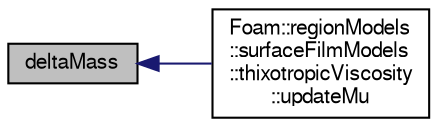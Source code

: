 digraph "deltaMass"
{
  bgcolor="transparent";
  edge [fontname="FreeSans",fontsize="10",labelfontname="FreeSans",labelfontsize="10"];
  node [fontname="FreeSans",fontsize="10",shape=record];
  rankdir="LR";
  Node1 [label="deltaMass",height=0.2,width=0.4,color="black", fillcolor="grey75", style="filled" fontcolor="black"];
  Node1 -> Node2 [dir="back",color="midnightblue",fontsize="10",style="solid",fontname="FreeSans"];
  Node2 [label="Foam::regionModels\l::surfaceFilmModels\l::thixotropicViscosity\l::updateMu",height=0.2,width=0.4,color="black",URL="$a02532.html#a28ec23b27f8a8a75361836ef4b17129e",tooltip="Update the viscosity. "];
}
